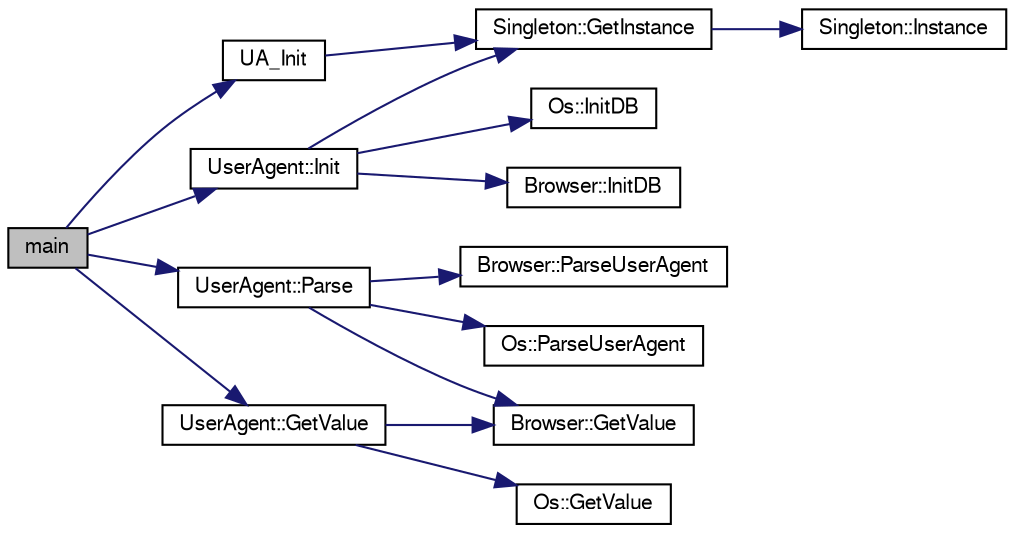 digraph G
{
  bgcolor="transparent";
  edge [fontname="FreeSans",fontsize="10",labelfontname="FreeSans",labelfontsize="10"];
  node [fontname="FreeSans",fontsize="10",shape=record];
  rankdir="LR";
  Node1 [label="main",height=0.2,width=0.4,color="black", fillcolor="grey75", style="filled" fontcolor="black"];
  Node1 -> Node2 [color="midnightblue",fontsize="10",style="solid",fontname="FreeSans"];
  Node2 [label="UA_Init",height=0.2,width=0.4,color="black",URL="$useragent_8cpp.html#a633b8ed6c92207ef66a4af9ea061ea0b"];
  Node2 -> Node3 [color="midnightblue",fontsize="10",style="solid",fontname="FreeSans"];
  Node3 [label="Singleton::GetInstance",height=0.2,width=0.4,color="black",URL="$classSingleton.html#adb2c49abf86f1ada00d6811f30edd9e6"];
  Node3 -> Node4 [color="midnightblue",fontsize="10",style="solid",fontname="FreeSans"];
  Node4 [label="Singleton::Instance",height=0.2,width=0.4,color="black",URL="$classSingleton.html#a131e87528259529400d58b6df5d9743c"];
  Node1 -> Node5 [color="midnightblue",fontsize="10",style="solid",fontname="FreeSans"];
  Node5 [label="UserAgent::Init",height=0.2,width=0.4,color="black",URL="$classUserAgent.html#a5ec2c75e8deabe71b6d9af86bcb3686f"];
  Node5 -> Node6 [color="midnightblue",fontsize="10",style="solid",fontname="FreeSans"];
  Node6 [label="Os::InitDB",height=0.2,width=0.4,color="black",URL="$classOs.html#a3e11af4e746164bca85411f8ca278e14"];
  Node5 -> Node3 [color="midnightblue",fontsize="10",style="solid",fontname="FreeSans"];
  Node5 -> Node7 [color="midnightblue",fontsize="10",style="solid",fontname="FreeSans"];
  Node7 [label="Browser::InitDB",height=0.2,width=0.4,color="black",URL="$classBrowser.html#ad59ac71a9678471861306843f34faec4"];
  Node1 -> Node8 [color="midnightblue",fontsize="10",style="solid",fontname="FreeSans"];
  Node8 [label="UserAgent::Parse",height=0.2,width=0.4,color="black",URL="$classUserAgent.html#a27504a60836a504512776e8f30236175"];
  Node8 -> Node9 [color="midnightblue",fontsize="10",style="solid",fontname="FreeSans"];
  Node9 [label="Browser::ParseUserAgent",height=0.2,width=0.4,color="black",URL="$classBrowser.html#ace21d1731fbed2a4a2839edc9cb6da0e"];
  Node8 -> Node10 [color="midnightblue",fontsize="10",style="solid",fontname="FreeSans"];
  Node10 [label="Browser::GetValue",height=0.2,width=0.4,color="black",URL="$classBrowser.html#abd9dec7025d71748df67b260eff2496b"];
  Node8 -> Node11 [color="midnightblue",fontsize="10",style="solid",fontname="FreeSans"];
  Node11 [label="Os::ParseUserAgent",height=0.2,width=0.4,color="black",URL="$classOs.html#a6f5494768fd93317feb314aa4456337a"];
  Node1 -> Node12 [color="midnightblue",fontsize="10",style="solid",fontname="FreeSans"];
  Node12 [label="UserAgent::GetValue",height=0.2,width=0.4,color="black",URL="$classUserAgent.html#a15b20dfac07907ef9d7307486a49a42b"];
  Node12 -> Node13 [color="midnightblue",fontsize="10",style="solid",fontname="FreeSans"];
  Node13 [label="Os::GetValue",height=0.2,width=0.4,color="black",URL="$classOs.html#ae134e795a4fc069ff53fbb53cd9e6e27"];
  Node12 -> Node10 [color="midnightblue",fontsize="10",style="solid",fontname="FreeSans"];
}
